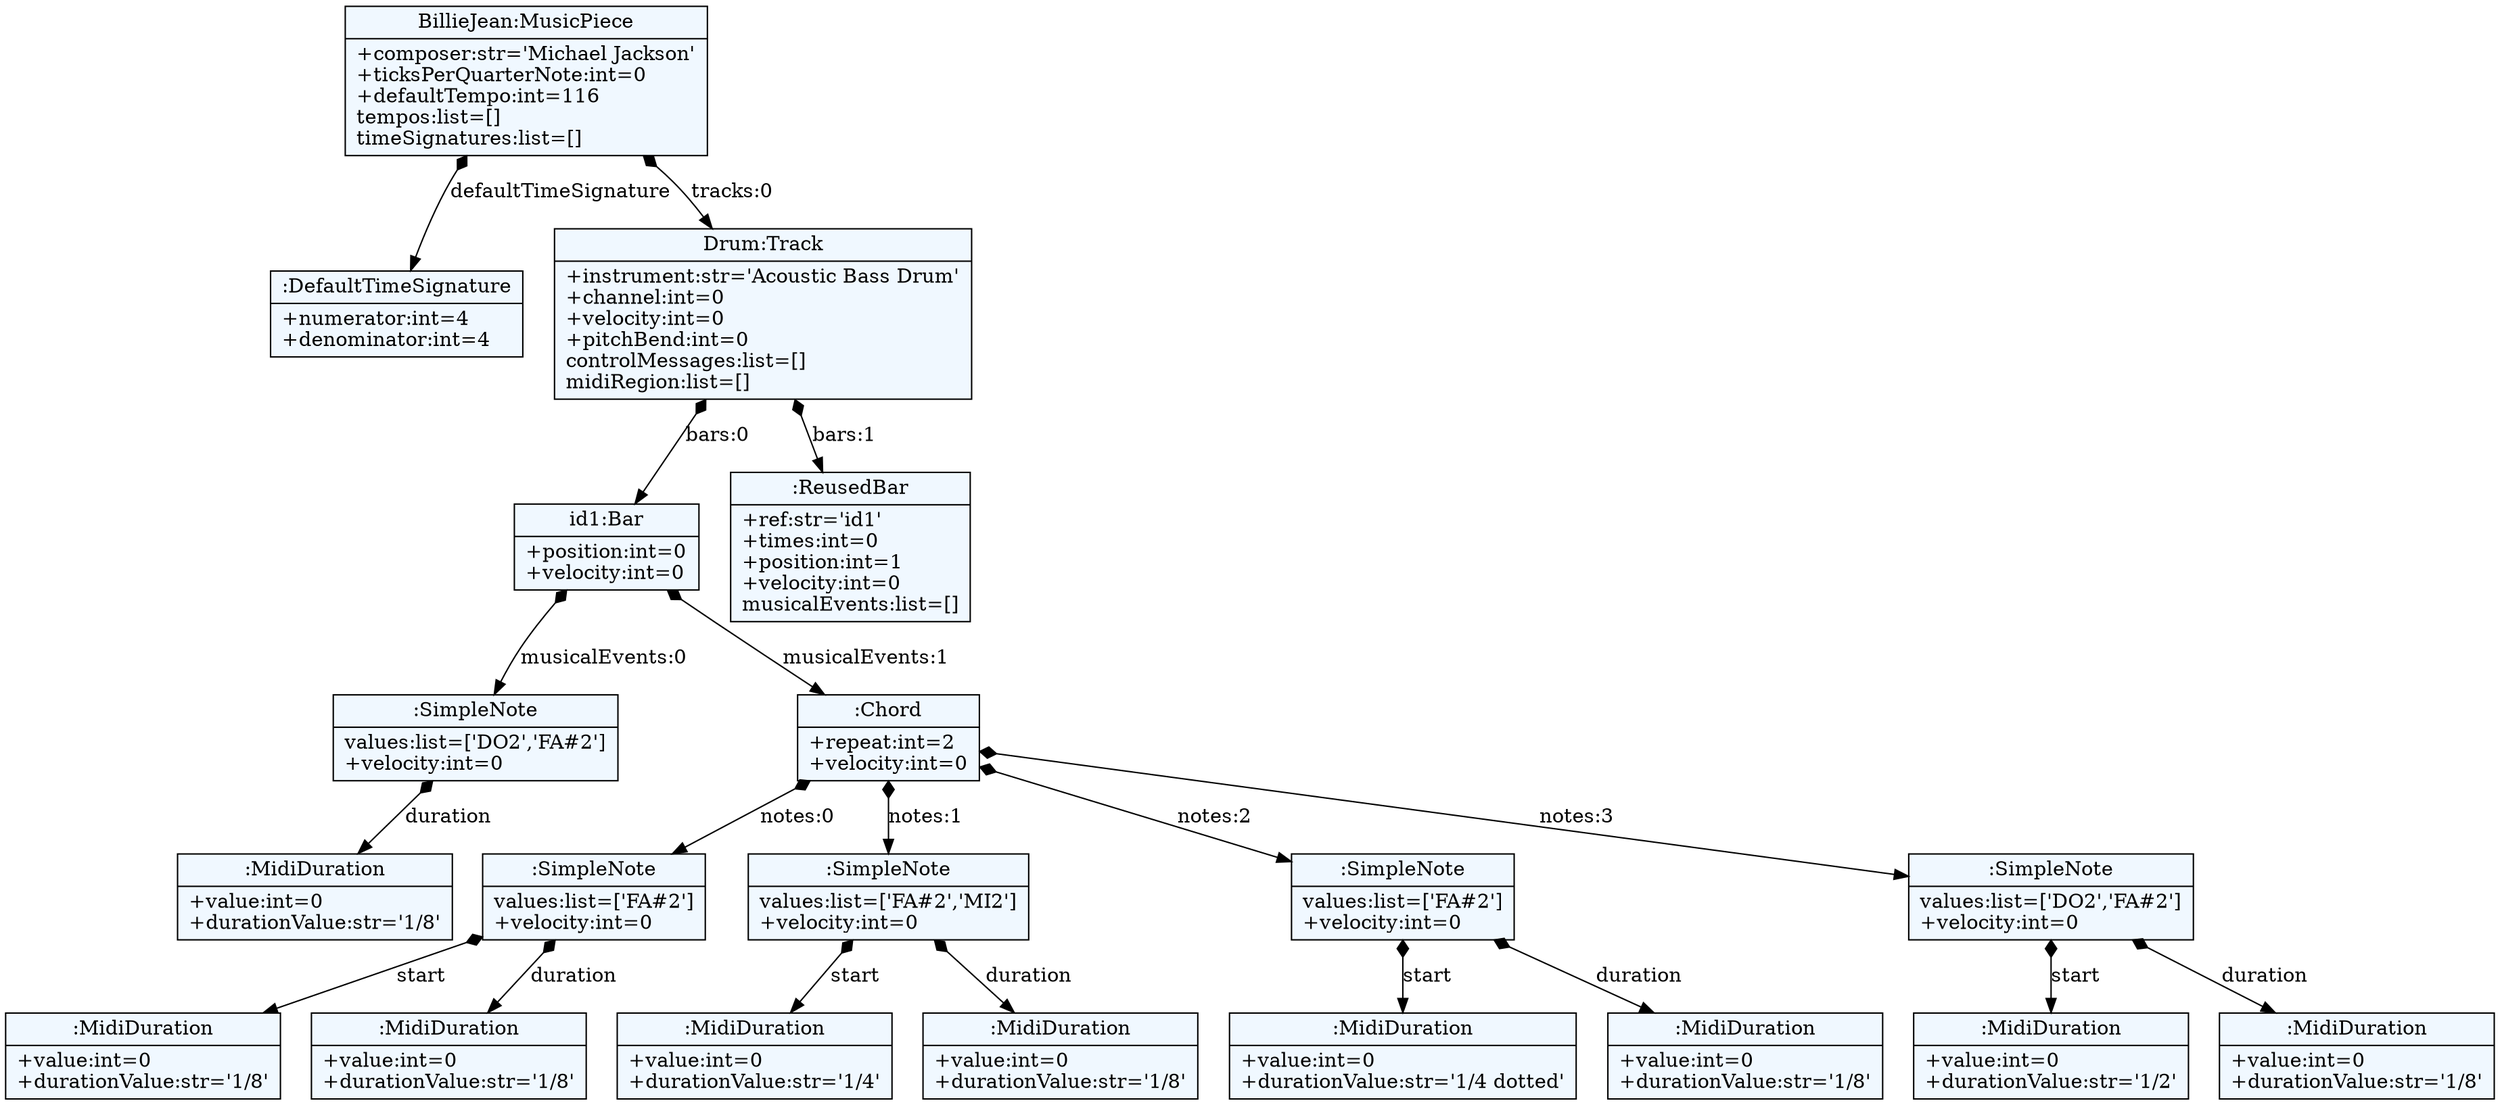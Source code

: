 
    digraph textX {
    fontname = "Bitstream Vera Sans"
    fontsize = 8
    node[
        shape=record,
        style=filled,
        fillcolor=aliceblue
    ]
    nodesep = 0.3
    edge[dir=black,arrowtail=empty]


2454981974480 -> 2454988597520 [label="defaultTimeSignature" arrowtail=diamond dir=both]
2454988597520[label="{:DefaultTimeSignature|+numerator:int=4\l+denominator:int=4\l}"]
2454981974480 -> 2454988481744 [label="tracks:0" arrowtail=diamond dir=both]
2454988481744 -> 2454988282384 [label="bars:0" arrowtail=diamond dir=both]
2454988282384 -> 2454984950224 [label="musicalEvents:0" arrowtail=diamond dir=both]
2454984950224 -> 2454988899344 [label="duration" arrowtail=diamond dir=both]
2454988899344[label="{:MidiDuration|+value:int=0\l+durationValue:str='1/8'\l}"]
2454984950224[label="{:SimpleNote|values:list=['DO2','FA#2']\l+velocity:int=0\l}"]
2454988282384 -> 2454988477520 [label="musicalEvents:1" arrowtail=diamond dir=both]
2454988477520 -> 2454986215056 [label="notes:0" arrowtail=diamond dir=both]
2454986215056 -> 2454988900112 [label="start" arrowtail=diamond dir=both]
2454988900112[label="{:MidiDuration|+value:int=0\l+durationValue:str='1/8'\l}"]
2454986215056 -> 2454988898576 [label="duration" arrowtail=diamond dir=both]
2454988898576[label="{:MidiDuration|+value:int=0\l+durationValue:str='1/8'\l}"]
2454986215056[label="{:SimpleNote|values:list=['FA#2']\l+velocity:int=0\l}"]
2454988477520 -> 2454988901520 [label="notes:1" arrowtail=diamond dir=both]
2454988901520 -> 2454988898640 [label="start" arrowtail=diamond dir=both]
2454988898640[label="{:MidiDuration|+value:int=0\l+durationValue:str='1/4'\l}"]
2454988901520 -> 2454988901584 [label="duration" arrowtail=diamond dir=both]
2454988901584[label="{:MidiDuration|+value:int=0\l+durationValue:str='1/8'\l}"]
2454988901520[label="{:SimpleNote|values:list=['FA#2','MI2']\l+velocity:int=0\l}"]
2454988477520 -> 2454988901904 [label="notes:2" arrowtail=diamond dir=both]
2454988901904 -> 2454988901648 [label="start" arrowtail=diamond dir=both]
2454988901648[label="{:MidiDuration|+value:int=0\l+durationValue:str='1/4 dotted'\l}"]
2454988901904 -> 2454988902032 [label="duration" arrowtail=diamond dir=both]
2454988902032[label="{:MidiDuration|+value:int=0\l+durationValue:str='1/8'\l}"]
2454988901904[label="{:SimpleNote|values:list=['FA#2']\l+velocity:int=0\l}"]
2454988477520 -> 2454988900048 [label="notes:3" arrowtail=diamond dir=both]
2454988900048 -> 2454988899472 [label="start" arrowtail=diamond dir=both]
2454988899472[label="{:MidiDuration|+value:int=0\l+durationValue:str='1/2'\l}"]
2454988900048 -> 2454988900240 [label="duration" arrowtail=diamond dir=both]
2454988900240[label="{:MidiDuration|+value:int=0\l+durationValue:str='1/8'\l}"]
2454988900048[label="{:SimpleNote|values:list=['DO2','FA#2']\l+velocity:int=0\l}"]
2454988477520[label="{:Chord|+repeat:int=2\l+velocity:int=0\l}"]
2454988282384[label="{id1:Bar|+position:int=0\l+velocity:int=0\l}"]
2454988481744 -> 2454988898832 [label="bars:1" arrowtail=diamond dir=both]
2454988898832[label="{:ReusedBar|+ref:str='id1'\l+times:int=0\l+position:int=1\l+velocity:int=0\lmusicalEvents:list=[]\l}"]
2454988481744[label="{Drum:Track|+instrument:str='Acoustic Bass Drum'\l+channel:int=0\l+velocity:int=0\l+pitchBend:int=0\lcontrolMessages:list=[]\lmidiRegion:list=[]\l}"]
2454981974480[label="{BillieJean:MusicPiece|+composer:str='Michael Jackson'\l+ticksPerQuarterNote:int=0\l+defaultTempo:int=116\ltempos:list=[]\ltimeSignatures:list=[]\l}"]

}
